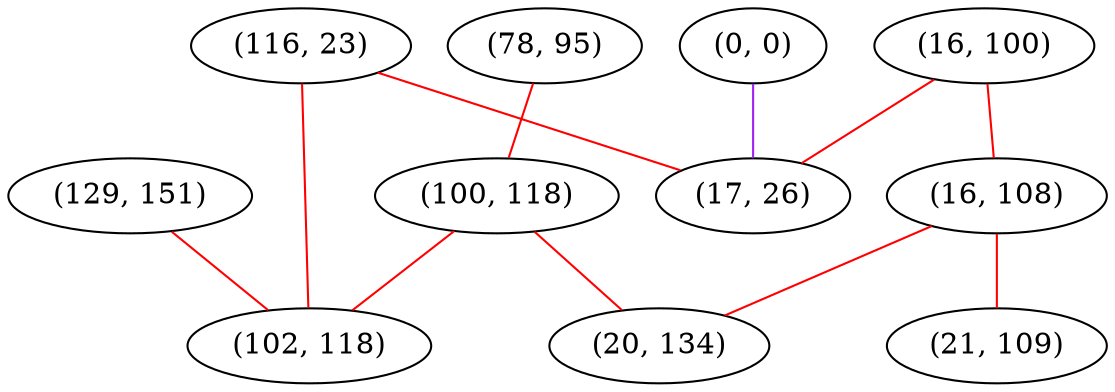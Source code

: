 graph "" {
"(116, 23)";
"(0, 0)";
"(78, 95)";
"(16, 100)";
"(129, 151)";
"(100, 118)";
"(102, 118)";
"(17, 26)";
"(16, 108)";
"(21, 109)";
"(20, 134)";
"(116, 23)" -- "(17, 26)"  [color=red, key=0, weight=1];
"(116, 23)" -- "(102, 118)"  [color=red, key=0, weight=1];
"(0, 0)" -- "(17, 26)"  [color=purple, key=0, weight=4];
"(78, 95)" -- "(100, 118)"  [color=red, key=0, weight=1];
"(16, 100)" -- "(17, 26)"  [color=red, key=0, weight=1];
"(16, 100)" -- "(16, 108)"  [color=red, key=0, weight=1];
"(129, 151)" -- "(102, 118)"  [color=red, key=0, weight=1];
"(100, 118)" -- "(20, 134)"  [color=red, key=0, weight=1];
"(100, 118)" -- "(102, 118)"  [color=red, key=0, weight=1];
"(16, 108)" -- "(21, 109)"  [color=red, key=0, weight=1];
"(16, 108)" -- "(20, 134)"  [color=red, key=0, weight=1];
}
